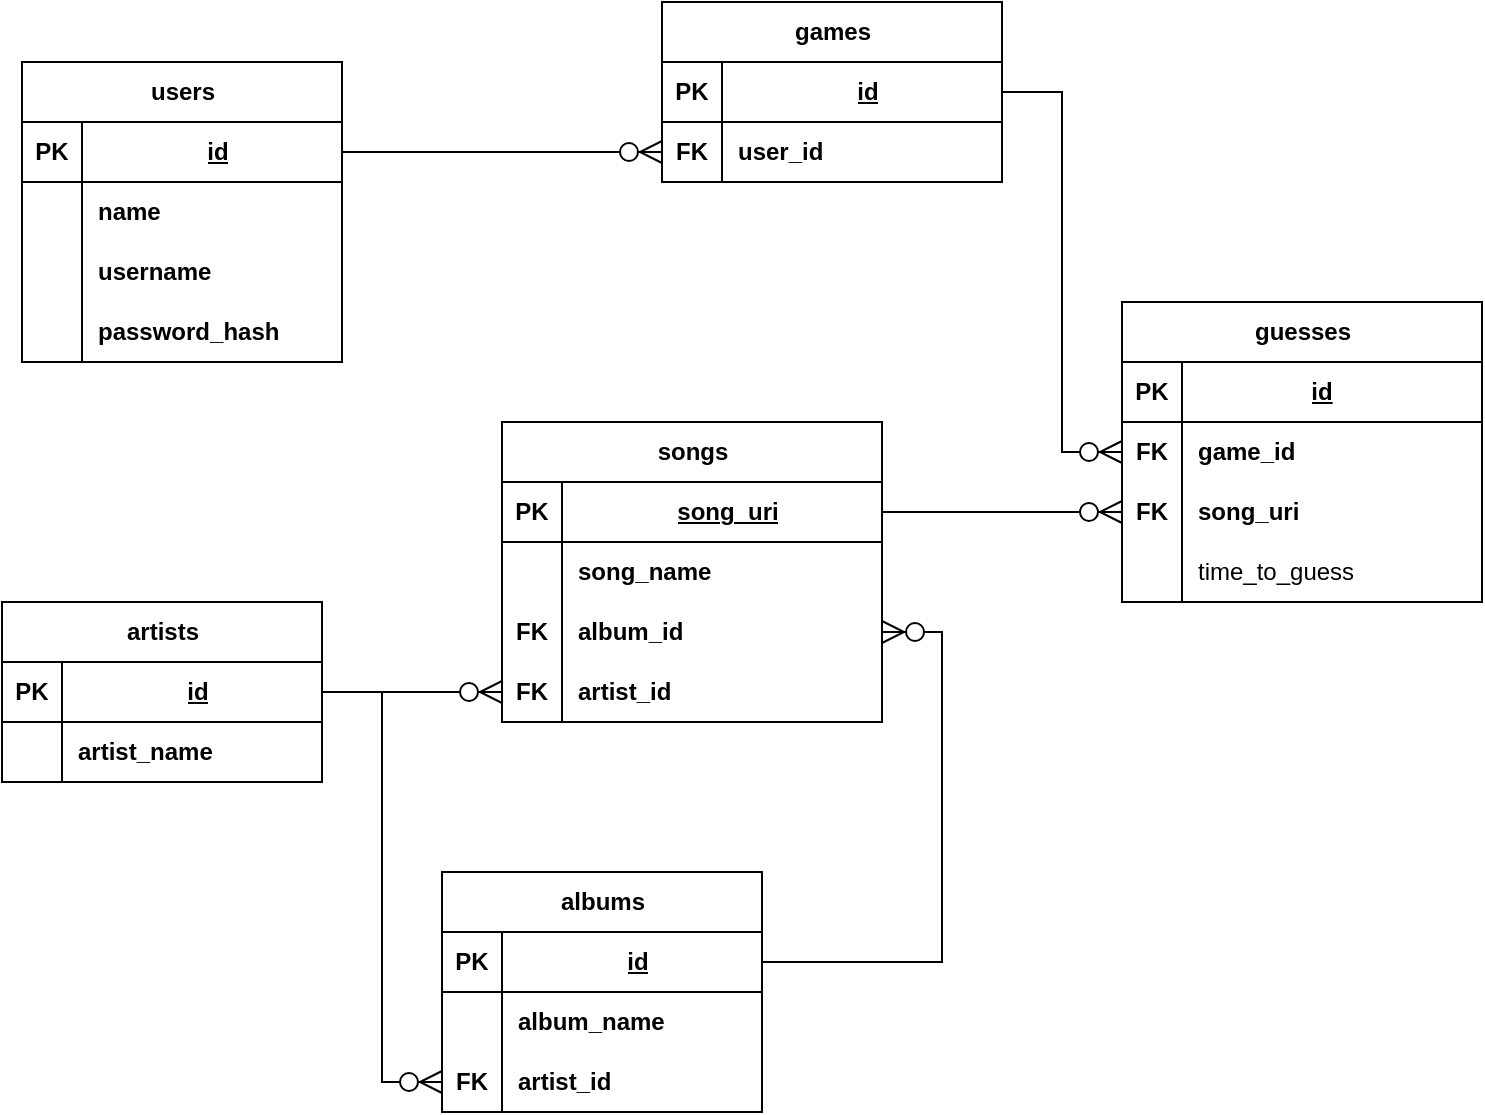 <mxfile version="22.1.5" type="github">
  <diagram name="Page-1" id="K5dZZsiUMun6BPB5yfz7">
    <mxGraphModel dx="1432" dy="822" grid="1" gridSize="10" guides="1" tooltips="1" connect="1" arrows="1" fold="1" page="1" pageScale="1" pageWidth="850" pageHeight="1100" math="0" shadow="0">
      <root>
        <mxCell id="0" />
        <mxCell id="1" parent="0" />
        <mxCell id="4XKXFeqBm1KNKSsifn-L-56" value="songs" style="shape=table;startSize=30;container=1;collapsible=1;childLayout=tableLayout;fixedRows=1;rowLines=0;fontStyle=1;align=center;resizeLast=1;html=1;flipV=0;flipH=0;" vertex="1" parent="1">
          <mxGeometry x="310" y="320" width="190" height="150" as="geometry" />
        </mxCell>
        <mxCell id="4XKXFeqBm1KNKSsifn-L-57" value="" style="shape=tableRow;horizontal=0;startSize=0;swimlaneHead=0;swimlaneBody=0;fillColor=none;collapsible=0;dropTarget=0;points=[[0,0.5],[1,0.5]];portConstraint=eastwest;top=0;left=0;right=0;bottom=1;" vertex="1" parent="4XKXFeqBm1KNKSsifn-L-56">
          <mxGeometry y="30" width="190" height="30" as="geometry" />
        </mxCell>
        <mxCell id="4XKXFeqBm1KNKSsifn-L-58" value="PK" style="shape=partialRectangle;connectable=0;fillColor=none;top=0;left=0;bottom=0;right=0;fontStyle=1;overflow=hidden;whiteSpace=wrap;html=1;" vertex="1" parent="4XKXFeqBm1KNKSsifn-L-57">
          <mxGeometry width="30" height="30" as="geometry">
            <mxRectangle width="30" height="30" as="alternateBounds" />
          </mxGeometry>
        </mxCell>
        <mxCell id="4XKXFeqBm1KNKSsifn-L-59" value="song_uri" style="shape=partialRectangle;connectable=0;fillColor=none;top=0;left=0;bottom=0;right=0;align=center;spacingLeft=6;fontStyle=5;overflow=hidden;whiteSpace=wrap;html=1;" vertex="1" parent="4XKXFeqBm1KNKSsifn-L-57">
          <mxGeometry x="30" width="160" height="30" as="geometry">
            <mxRectangle width="160" height="30" as="alternateBounds" />
          </mxGeometry>
        </mxCell>
        <mxCell id="4XKXFeqBm1KNKSsifn-L-60" value="" style="shape=tableRow;horizontal=0;startSize=0;swimlaneHead=0;swimlaneBody=0;fillColor=none;collapsible=0;dropTarget=0;points=[[0,0.5],[1,0.5]];portConstraint=eastwest;top=0;left=0;right=0;bottom=0;" vertex="1" parent="4XKXFeqBm1KNKSsifn-L-56">
          <mxGeometry y="60" width="190" height="30" as="geometry" />
        </mxCell>
        <mxCell id="4XKXFeqBm1KNKSsifn-L-61" value="" style="shape=partialRectangle;connectable=0;fillColor=none;top=0;left=0;bottom=0;right=0;editable=1;overflow=hidden;whiteSpace=wrap;html=1;" vertex="1" parent="4XKXFeqBm1KNKSsifn-L-60">
          <mxGeometry width="30" height="30" as="geometry">
            <mxRectangle width="30" height="30" as="alternateBounds" />
          </mxGeometry>
        </mxCell>
        <mxCell id="4XKXFeqBm1KNKSsifn-L-62" value="&lt;b&gt;song_name&lt;/b&gt;" style="shape=partialRectangle;connectable=0;fillColor=none;top=0;left=0;bottom=0;right=0;align=left;spacingLeft=6;overflow=hidden;whiteSpace=wrap;html=1;" vertex="1" parent="4XKXFeqBm1KNKSsifn-L-60">
          <mxGeometry x="30" width="160" height="30" as="geometry">
            <mxRectangle width="160" height="30" as="alternateBounds" />
          </mxGeometry>
        </mxCell>
        <mxCell id="4XKXFeqBm1KNKSsifn-L-66" value="" style="shape=tableRow;horizontal=0;startSize=0;swimlaneHead=0;swimlaneBody=0;fillColor=none;collapsible=0;dropTarget=0;points=[[0,0.5],[1,0.5]];portConstraint=eastwest;top=0;left=0;right=0;bottom=0;" vertex="1" parent="4XKXFeqBm1KNKSsifn-L-56">
          <mxGeometry y="90" width="190" height="30" as="geometry" />
        </mxCell>
        <mxCell id="4XKXFeqBm1KNKSsifn-L-67" value="&lt;b&gt;FK&lt;/b&gt;" style="shape=partialRectangle;connectable=0;fillColor=none;top=0;left=0;bottom=0;right=0;editable=1;overflow=hidden;whiteSpace=wrap;html=1;" vertex="1" parent="4XKXFeqBm1KNKSsifn-L-66">
          <mxGeometry width="30" height="30" as="geometry">
            <mxRectangle width="30" height="30" as="alternateBounds" />
          </mxGeometry>
        </mxCell>
        <mxCell id="4XKXFeqBm1KNKSsifn-L-68" value="&lt;b&gt;album_id&lt;/b&gt;" style="shape=partialRectangle;connectable=0;fillColor=none;top=0;left=0;bottom=0;right=0;align=left;spacingLeft=6;overflow=hidden;whiteSpace=wrap;html=1;" vertex="1" parent="4XKXFeqBm1KNKSsifn-L-66">
          <mxGeometry x="30" width="160" height="30" as="geometry">
            <mxRectangle width="160" height="30" as="alternateBounds" />
          </mxGeometry>
        </mxCell>
        <mxCell id="4XKXFeqBm1KNKSsifn-L-72" style="shape=tableRow;horizontal=0;startSize=0;swimlaneHead=0;swimlaneBody=0;fillColor=none;collapsible=0;dropTarget=0;points=[[0,0.5],[1,0.5]];portConstraint=eastwest;top=0;left=0;right=0;bottom=0;" vertex="1" parent="4XKXFeqBm1KNKSsifn-L-56">
          <mxGeometry y="120" width="190" height="30" as="geometry" />
        </mxCell>
        <mxCell id="4XKXFeqBm1KNKSsifn-L-73" value="&lt;b&gt;FK&lt;/b&gt;" style="shape=partialRectangle;connectable=0;fillColor=none;top=0;left=0;bottom=0;right=0;editable=1;overflow=hidden;whiteSpace=wrap;html=1;" vertex="1" parent="4XKXFeqBm1KNKSsifn-L-72">
          <mxGeometry width="30" height="30" as="geometry">
            <mxRectangle width="30" height="30" as="alternateBounds" />
          </mxGeometry>
        </mxCell>
        <mxCell id="4XKXFeqBm1KNKSsifn-L-74" value="&lt;b&gt;artist_id&lt;/b&gt;" style="shape=partialRectangle;connectable=0;fillColor=none;top=0;left=0;bottom=0;right=0;align=left;spacingLeft=6;overflow=hidden;whiteSpace=wrap;html=1;" vertex="1" parent="4XKXFeqBm1KNKSsifn-L-72">
          <mxGeometry x="30" width="160" height="30" as="geometry">
            <mxRectangle width="160" height="30" as="alternateBounds" />
          </mxGeometry>
        </mxCell>
        <mxCell id="hCqyl9gsuIPH7tGds2Zu-15" value="users" style="shape=table;startSize=30;container=1;collapsible=1;childLayout=tableLayout;fixedRows=1;rowLines=0;fontStyle=1;align=center;resizeLast=1;html=1;" parent="1" vertex="1">
          <mxGeometry x="70" y="140" width="160" height="150" as="geometry" />
        </mxCell>
        <mxCell id="hCqyl9gsuIPH7tGds2Zu-16" value="" style="shape=tableRow;horizontal=0;startSize=0;swimlaneHead=0;swimlaneBody=0;fillColor=none;collapsible=0;dropTarget=0;points=[[0,0.5],[1,0.5]];portConstraint=eastwest;top=0;left=0;right=0;bottom=1;" parent="hCqyl9gsuIPH7tGds2Zu-15" vertex="1">
          <mxGeometry y="30" width="160" height="30" as="geometry" />
        </mxCell>
        <mxCell id="hCqyl9gsuIPH7tGds2Zu-17" value="PK" style="shape=partialRectangle;connectable=0;fillColor=none;top=0;left=0;bottom=0;right=0;fontStyle=1;overflow=hidden;whiteSpace=wrap;html=1;" parent="hCqyl9gsuIPH7tGds2Zu-16" vertex="1">
          <mxGeometry width="30" height="30" as="geometry">
            <mxRectangle width="30" height="30" as="alternateBounds" />
          </mxGeometry>
        </mxCell>
        <mxCell id="hCqyl9gsuIPH7tGds2Zu-18" value="id" style="shape=partialRectangle;connectable=0;fillColor=none;top=0;left=0;bottom=0;right=0;align=center;spacingLeft=6;fontStyle=5;overflow=hidden;whiteSpace=wrap;html=1;" parent="hCqyl9gsuIPH7tGds2Zu-16" vertex="1">
          <mxGeometry x="30" width="130" height="30" as="geometry">
            <mxRectangle width="130" height="30" as="alternateBounds" />
          </mxGeometry>
        </mxCell>
        <mxCell id="hCqyl9gsuIPH7tGds2Zu-19" value="" style="shape=tableRow;horizontal=0;startSize=0;swimlaneHead=0;swimlaneBody=0;fillColor=none;collapsible=0;dropTarget=0;points=[[0,0.5],[1,0.5]];portConstraint=eastwest;top=0;left=0;right=0;bottom=0;" parent="hCqyl9gsuIPH7tGds2Zu-15" vertex="1">
          <mxGeometry y="60" width="160" height="30" as="geometry" />
        </mxCell>
        <mxCell id="hCqyl9gsuIPH7tGds2Zu-20" value="" style="shape=partialRectangle;connectable=0;fillColor=none;top=0;left=0;bottom=0;right=0;editable=1;overflow=hidden;whiteSpace=wrap;html=1;" parent="hCqyl9gsuIPH7tGds2Zu-19" vertex="1">
          <mxGeometry width="30" height="30" as="geometry">
            <mxRectangle width="30" height="30" as="alternateBounds" />
          </mxGeometry>
        </mxCell>
        <mxCell id="hCqyl9gsuIPH7tGds2Zu-21" value="&lt;b&gt;name&lt;/b&gt;" style="shape=partialRectangle;connectable=0;fillColor=none;top=0;left=0;bottom=0;right=0;align=left;spacingLeft=6;overflow=hidden;whiteSpace=wrap;html=1;" parent="hCqyl9gsuIPH7tGds2Zu-19" vertex="1">
          <mxGeometry x="30" width="130" height="30" as="geometry">
            <mxRectangle width="130" height="30" as="alternateBounds" />
          </mxGeometry>
        </mxCell>
        <mxCell id="hCqyl9gsuIPH7tGds2Zu-22" value="" style="shape=tableRow;horizontal=0;startSize=0;swimlaneHead=0;swimlaneBody=0;fillColor=none;collapsible=0;dropTarget=0;points=[[0,0.5],[1,0.5]];portConstraint=eastwest;top=0;left=0;right=0;bottom=0;" parent="hCqyl9gsuIPH7tGds2Zu-15" vertex="1">
          <mxGeometry y="90" width="160" height="30" as="geometry" />
        </mxCell>
        <mxCell id="hCqyl9gsuIPH7tGds2Zu-23" value="" style="shape=partialRectangle;connectable=0;fillColor=none;top=0;left=0;bottom=0;right=0;editable=1;overflow=hidden;whiteSpace=wrap;html=1;" parent="hCqyl9gsuIPH7tGds2Zu-22" vertex="1">
          <mxGeometry width="30" height="30" as="geometry">
            <mxRectangle width="30" height="30" as="alternateBounds" />
          </mxGeometry>
        </mxCell>
        <mxCell id="hCqyl9gsuIPH7tGds2Zu-24" value="&lt;b&gt;username&lt;/b&gt;" style="shape=partialRectangle;connectable=0;fillColor=none;top=0;left=0;bottom=0;right=0;align=left;spacingLeft=6;overflow=hidden;whiteSpace=wrap;html=1;" parent="hCqyl9gsuIPH7tGds2Zu-22" vertex="1">
          <mxGeometry x="30" width="130" height="30" as="geometry">
            <mxRectangle width="130" height="30" as="alternateBounds" />
          </mxGeometry>
        </mxCell>
        <mxCell id="hCqyl9gsuIPH7tGds2Zu-25" value="" style="shape=tableRow;horizontal=0;startSize=0;swimlaneHead=0;swimlaneBody=0;fillColor=none;collapsible=0;dropTarget=0;points=[[0,0.5],[1,0.5]];portConstraint=eastwest;top=0;left=0;right=0;bottom=0;" parent="hCqyl9gsuIPH7tGds2Zu-15" vertex="1">
          <mxGeometry y="120" width="160" height="30" as="geometry" />
        </mxCell>
        <mxCell id="hCqyl9gsuIPH7tGds2Zu-26" value="" style="shape=partialRectangle;connectable=0;fillColor=none;top=0;left=0;bottom=0;right=0;editable=1;overflow=hidden;whiteSpace=wrap;html=1;" parent="hCqyl9gsuIPH7tGds2Zu-25" vertex="1">
          <mxGeometry width="30" height="30" as="geometry">
            <mxRectangle width="30" height="30" as="alternateBounds" />
          </mxGeometry>
        </mxCell>
        <mxCell id="hCqyl9gsuIPH7tGds2Zu-27" value="&lt;b&gt;password_hash&lt;/b&gt;" style="shape=partialRectangle;connectable=0;fillColor=none;top=0;left=0;bottom=0;right=0;align=left;spacingLeft=6;overflow=hidden;whiteSpace=wrap;html=1;" parent="hCqyl9gsuIPH7tGds2Zu-25" vertex="1">
          <mxGeometry x="30" width="130" height="30" as="geometry">
            <mxRectangle width="130" height="30" as="alternateBounds" />
          </mxGeometry>
        </mxCell>
        <mxCell id="hCqyl9gsuIPH7tGds2Zu-29" value="games" style="shape=table;startSize=30;container=1;collapsible=1;childLayout=tableLayout;fixedRows=1;rowLines=0;fontStyle=1;align=center;resizeLast=1;html=1;" parent="1" vertex="1">
          <mxGeometry x="390" y="110" width="170" height="90" as="geometry" />
        </mxCell>
        <mxCell id="hCqyl9gsuIPH7tGds2Zu-30" value="" style="shape=tableRow;horizontal=0;startSize=0;swimlaneHead=0;swimlaneBody=0;fillColor=none;collapsible=0;dropTarget=0;points=[[0,0.5],[1,0.5]];portConstraint=eastwest;top=0;left=0;right=0;bottom=1;" parent="hCqyl9gsuIPH7tGds2Zu-29" vertex="1">
          <mxGeometry y="30" width="170" height="30" as="geometry" />
        </mxCell>
        <mxCell id="hCqyl9gsuIPH7tGds2Zu-31" value="PK" style="shape=partialRectangle;connectable=0;fillColor=none;top=0;left=0;bottom=0;right=0;fontStyle=1;overflow=hidden;whiteSpace=wrap;html=1;" parent="hCqyl9gsuIPH7tGds2Zu-30" vertex="1">
          <mxGeometry width="30" height="30" as="geometry">
            <mxRectangle width="30" height="30" as="alternateBounds" />
          </mxGeometry>
        </mxCell>
        <mxCell id="hCqyl9gsuIPH7tGds2Zu-32" value="id" style="shape=partialRectangle;connectable=0;fillColor=none;top=0;left=0;bottom=0;right=0;align=center;spacingLeft=6;fontStyle=5;overflow=hidden;whiteSpace=wrap;html=1;" parent="hCqyl9gsuIPH7tGds2Zu-30" vertex="1">
          <mxGeometry x="30" width="140" height="30" as="geometry">
            <mxRectangle width="140" height="30" as="alternateBounds" />
          </mxGeometry>
        </mxCell>
        <mxCell id="hCqyl9gsuIPH7tGds2Zu-85" value="" style="shape=tableRow;horizontal=0;startSize=0;swimlaneHead=0;swimlaneBody=0;fillColor=none;collapsible=0;dropTarget=0;points=[[0,0.5],[1,0.5]];portConstraint=eastwest;top=0;left=0;right=0;bottom=0;" parent="hCqyl9gsuIPH7tGds2Zu-29" vertex="1">
          <mxGeometry y="60" width="170" height="30" as="geometry" />
        </mxCell>
        <mxCell id="hCqyl9gsuIPH7tGds2Zu-86" value="&lt;b&gt;FK&lt;/b&gt;" style="shape=partialRectangle;connectable=0;fillColor=none;top=0;left=0;bottom=0;right=0;editable=1;overflow=hidden;whiteSpace=wrap;html=1;" parent="hCqyl9gsuIPH7tGds2Zu-85" vertex="1">
          <mxGeometry width="30" height="30" as="geometry">
            <mxRectangle width="30" height="30" as="alternateBounds" />
          </mxGeometry>
        </mxCell>
        <mxCell id="hCqyl9gsuIPH7tGds2Zu-87" value="&lt;b&gt;user_id&lt;/b&gt;" style="shape=partialRectangle;connectable=0;fillColor=none;top=0;left=0;bottom=0;right=0;align=left;spacingLeft=6;overflow=hidden;whiteSpace=wrap;html=1;" parent="hCqyl9gsuIPH7tGds2Zu-85" vertex="1">
          <mxGeometry x="30" width="140" height="30" as="geometry">
            <mxRectangle width="140" height="30" as="alternateBounds" />
          </mxGeometry>
        </mxCell>
        <mxCell id="4XKXFeqBm1KNKSsifn-L-15" value="artists" style="shape=table;startSize=30;container=1;collapsible=1;childLayout=tableLayout;fixedRows=1;rowLines=0;fontStyle=1;align=center;resizeLast=1;html=1;" vertex="1" parent="1">
          <mxGeometry x="60" y="410" width="160" height="90" as="geometry" />
        </mxCell>
        <mxCell id="4XKXFeqBm1KNKSsifn-L-16" value="" style="shape=tableRow;horizontal=0;startSize=0;swimlaneHead=0;swimlaneBody=0;fillColor=none;collapsible=0;dropTarget=0;points=[[0,0.5],[1,0.5]];portConstraint=eastwest;top=0;left=0;right=0;bottom=1;" vertex="1" parent="4XKXFeqBm1KNKSsifn-L-15">
          <mxGeometry y="30" width="160" height="30" as="geometry" />
        </mxCell>
        <mxCell id="4XKXFeqBm1KNKSsifn-L-17" value="PK" style="shape=partialRectangle;connectable=0;fillColor=none;top=0;left=0;bottom=0;right=0;fontStyle=1;overflow=hidden;whiteSpace=wrap;html=1;" vertex="1" parent="4XKXFeqBm1KNKSsifn-L-16">
          <mxGeometry width="30" height="30" as="geometry">
            <mxRectangle width="30" height="30" as="alternateBounds" />
          </mxGeometry>
        </mxCell>
        <mxCell id="4XKXFeqBm1KNKSsifn-L-18" value="id" style="shape=partialRectangle;connectable=0;fillColor=none;top=0;left=0;bottom=0;right=0;align=center;spacingLeft=6;fontStyle=5;overflow=hidden;whiteSpace=wrap;html=1;" vertex="1" parent="4XKXFeqBm1KNKSsifn-L-16">
          <mxGeometry x="30" width="130" height="30" as="geometry">
            <mxRectangle width="130" height="30" as="alternateBounds" />
          </mxGeometry>
        </mxCell>
        <mxCell id="4XKXFeqBm1KNKSsifn-L-19" value="" style="shape=tableRow;horizontal=0;startSize=0;swimlaneHead=0;swimlaneBody=0;fillColor=none;collapsible=0;dropTarget=0;points=[[0,0.5],[1,0.5]];portConstraint=eastwest;top=0;left=0;right=0;bottom=0;" vertex="1" parent="4XKXFeqBm1KNKSsifn-L-15">
          <mxGeometry y="60" width="160" height="30" as="geometry" />
        </mxCell>
        <mxCell id="4XKXFeqBm1KNKSsifn-L-20" value="" style="shape=partialRectangle;connectable=0;fillColor=none;top=0;left=0;bottom=0;right=0;editable=1;overflow=hidden;whiteSpace=wrap;html=1;" vertex="1" parent="4XKXFeqBm1KNKSsifn-L-19">
          <mxGeometry width="30" height="30" as="geometry">
            <mxRectangle width="30" height="30" as="alternateBounds" />
          </mxGeometry>
        </mxCell>
        <mxCell id="4XKXFeqBm1KNKSsifn-L-21" value="&lt;b&gt;artist_name&lt;/b&gt;" style="shape=partialRectangle;connectable=0;fillColor=none;top=0;left=0;bottom=0;right=0;align=left;spacingLeft=6;overflow=hidden;whiteSpace=wrap;html=1;" vertex="1" parent="4XKXFeqBm1KNKSsifn-L-19">
          <mxGeometry x="30" width="130" height="30" as="geometry">
            <mxRectangle width="130" height="30" as="alternateBounds" />
          </mxGeometry>
        </mxCell>
        <mxCell id="4XKXFeqBm1KNKSsifn-L-42" value="albums" style="shape=table;startSize=30;container=1;collapsible=1;childLayout=tableLayout;fixedRows=1;rowLines=0;fontStyle=1;align=center;resizeLast=1;html=1;" vertex="1" parent="1">
          <mxGeometry x="280" y="545" width="160" height="120" as="geometry" />
        </mxCell>
        <mxCell id="4XKXFeqBm1KNKSsifn-L-43" value="" style="shape=tableRow;horizontal=0;startSize=0;swimlaneHead=0;swimlaneBody=0;fillColor=none;collapsible=0;dropTarget=0;points=[[0,0.5],[1,0.5]];portConstraint=eastwest;top=0;left=0;right=0;bottom=1;" vertex="1" parent="4XKXFeqBm1KNKSsifn-L-42">
          <mxGeometry y="30" width="160" height="30" as="geometry" />
        </mxCell>
        <mxCell id="4XKXFeqBm1KNKSsifn-L-44" value="PK" style="shape=partialRectangle;connectable=0;fillColor=none;top=0;left=0;bottom=0;right=0;fontStyle=1;overflow=hidden;whiteSpace=wrap;html=1;" vertex="1" parent="4XKXFeqBm1KNKSsifn-L-43">
          <mxGeometry width="30" height="30" as="geometry">
            <mxRectangle width="30" height="30" as="alternateBounds" />
          </mxGeometry>
        </mxCell>
        <mxCell id="4XKXFeqBm1KNKSsifn-L-45" value="id" style="shape=partialRectangle;connectable=0;fillColor=none;top=0;left=0;bottom=0;right=0;align=center;spacingLeft=6;fontStyle=5;overflow=hidden;whiteSpace=wrap;html=1;" vertex="1" parent="4XKXFeqBm1KNKSsifn-L-43">
          <mxGeometry x="30" width="130" height="30" as="geometry">
            <mxRectangle width="130" height="30" as="alternateBounds" />
          </mxGeometry>
        </mxCell>
        <mxCell id="4XKXFeqBm1KNKSsifn-L-46" value="" style="shape=tableRow;horizontal=0;startSize=0;swimlaneHead=0;swimlaneBody=0;fillColor=none;collapsible=0;dropTarget=0;points=[[0,0.5],[1,0.5]];portConstraint=eastwest;top=0;left=0;right=0;bottom=0;" vertex="1" parent="4XKXFeqBm1KNKSsifn-L-42">
          <mxGeometry y="60" width="160" height="30" as="geometry" />
        </mxCell>
        <mxCell id="4XKXFeqBm1KNKSsifn-L-47" value="" style="shape=partialRectangle;connectable=0;fillColor=none;top=0;left=0;bottom=0;right=0;editable=1;overflow=hidden;whiteSpace=wrap;html=1;" vertex="1" parent="4XKXFeqBm1KNKSsifn-L-46">
          <mxGeometry width="30" height="30" as="geometry">
            <mxRectangle width="30" height="30" as="alternateBounds" />
          </mxGeometry>
        </mxCell>
        <mxCell id="4XKXFeqBm1KNKSsifn-L-48" value="&lt;b&gt;album_name&lt;/b&gt;" style="shape=partialRectangle;connectable=0;fillColor=none;top=0;left=0;bottom=0;right=0;align=left;spacingLeft=6;overflow=hidden;whiteSpace=wrap;html=1;" vertex="1" parent="4XKXFeqBm1KNKSsifn-L-46">
          <mxGeometry x="30" width="130" height="30" as="geometry">
            <mxRectangle width="130" height="30" as="alternateBounds" />
          </mxGeometry>
        </mxCell>
        <mxCell id="4XKXFeqBm1KNKSsifn-L-49" value="" style="shape=tableRow;horizontal=0;startSize=0;swimlaneHead=0;swimlaneBody=0;fillColor=none;collapsible=0;dropTarget=0;points=[[0,0.5],[1,0.5]];portConstraint=eastwest;top=0;left=0;right=0;bottom=0;" vertex="1" parent="4XKXFeqBm1KNKSsifn-L-42">
          <mxGeometry y="90" width="160" height="30" as="geometry" />
        </mxCell>
        <mxCell id="4XKXFeqBm1KNKSsifn-L-50" value="&lt;b&gt;FK&lt;/b&gt;" style="shape=partialRectangle;connectable=0;fillColor=none;top=0;left=0;bottom=0;right=0;editable=1;overflow=hidden;whiteSpace=wrap;html=1;" vertex="1" parent="4XKXFeqBm1KNKSsifn-L-49">
          <mxGeometry width="30" height="30" as="geometry">
            <mxRectangle width="30" height="30" as="alternateBounds" />
          </mxGeometry>
        </mxCell>
        <mxCell id="4XKXFeqBm1KNKSsifn-L-51" value="&lt;b&gt;artist_id&lt;/b&gt;" style="shape=partialRectangle;connectable=0;fillColor=none;top=0;left=0;bottom=0;right=0;align=left;spacingLeft=6;overflow=hidden;whiteSpace=wrap;html=1;" vertex="1" parent="4XKXFeqBm1KNKSsifn-L-49">
          <mxGeometry x="30" width="130" height="30" as="geometry">
            <mxRectangle width="130" height="30" as="alternateBounds" />
          </mxGeometry>
        </mxCell>
        <mxCell id="4XKXFeqBm1KNKSsifn-L-88" value="guesses" style="shape=table;startSize=30;container=1;collapsible=1;childLayout=tableLayout;fixedRows=1;rowLines=0;fontStyle=1;align=center;resizeLast=1;html=1;" vertex="1" parent="1">
          <mxGeometry x="620" y="260" width="180" height="150" as="geometry" />
        </mxCell>
        <mxCell id="4XKXFeqBm1KNKSsifn-L-89" value="" style="shape=tableRow;horizontal=0;startSize=0;swimlaneHead=0;swimlaneBody=0;fillColor=none;collapsible=0;dropTarget=0;points=[[0,0.5],[1,0.5]];portConstraint=eastwest;top=0;left=0;right=0;bottom=1;" vertex="1" parent="4XKXFeqBm1KNKSsifn-L-88">
          <mxGeometry y="30" width="180" height="30" as="geometry" />
        </mxCell>
        <mxCell id="4XKXFeqBm1KNKSsifn-L-90" value="PK" style="shape=partialRectangle;connectable=0;fillColor=none;top=0;left=0;bottom=0;right=0;fontStyle=1;overflow=hidden;whiteSpace=wrap;html=1;" vertex="1" parent="4XKXFeqBm1KNKSsifn-L-89">
          <mxGeometry width="30" height="30" as="geometry">
            <mxRectangle width="30" height="30" as="alternateBounds" />
          </mxGeometry>
        </mxCell>
        <mxCell id="4XKXFeqBm1KNKSsifn-L-91" value="id&lt;span style=&quot;white-space: pre;&quot;&gt;&#x9;&lt;/span&gt;" style="shape=partialRectangle;connectable=0;fillColor=none;top=0;left=0;bottom=0;right=0;align=center;spacingLeft=6;fontStyle=5;overflow=hidden;whiteSpace=wrap;html=1;" vertex="1" parent="4XKXFeqBm1KNKSsifn-L-89">
          <mxGeometry x="30" width="150" height="30" as="geometry">
            <mxRectangle width="150" height="30" as="alternateBounds" />
          </mxGeometry>
        </mxCell>
        <mxCell id="4XKXFeqBm1KNKSsifn-L-92" value="" style="shape=tableRow;horizontal=0;startSize=0;swimlaneHead=0;swimlaneBody=0;fillColor=none;collapsible=0;dropTarget=0;points=[[0,0.5],[1,0.5]];portConstraint=eastwest;top=0;left=0;right=0;bottom=0;" vertex="1" parent="4XKXFeqBm1KNKSsifn-L-88">
          <mxGeometry y="60" width="180" height="30" as="geometry" />
        </mxCell>
        <mxCell id="4XKXFeqBm1KNKSsifn-L-93" value="&lt;b&gt;FK&lt;/b&gt;" style="shape=partialRectangle;connectable=0;fillColor=none;top=0;left=0;bottom=0;right=0;editable=1;overflow=hidden;whiteSpace=wrap;html=1;" vertex="1" parent="4XKXFeqBm1KNKSsifn-L-92">
          <mxGeometry width="30" height="30" as="geometry">
            <mxRectangle width="30" height="30" as="alternateBounds" />
          </mxGeometry>
        </mxCell>
        <mxCell id="4XKXFeqBm1KNKSsifn-L-94" value="&lt;b&gt;game_id&lt;/b&gt;" style="shape=partialRectangle;connectable=0;fillColor=none;top=0;left=0;bottom=0;right=0;align=left;spacingLeft=6;overflow=hidden;whiteSpace=wrap;html=1;" vertex="1" parent="4XKXFeqBm1KNKSsifn-L-92">
          <mxGeometry x="30" width="150" height="30" as="geometry">
            <mxRectangle width="150" height="30" as="alternateBounds" />
          </mxGeometry>
        </mxCell>
        <mxCell id="4XKXFeqBm1KNKSsifn-L-95" value="" style="shape=tableRow;horizontal=0;startSize=0;swimlaneHead=0;swimlaneBody=0;fillColor=none;collapsible=0;dropTarget=0;points=[[0,0.5],[1,0.5]];portConstraint=eastwest;top=0;left=0;right=0;bottom=0;" vertex="1" parent="4XKXFeqBm1KNKSsifn-L-88">
          <mxGeometry y="90" width="180" height="30" as="geometry" />
        </mxCell>
        <mxCell id="4XKXFeqBm1KNKSsifn-L-96" value="&lt;b&gt;FK&lt;/b&gt;" style="shape=partialRectangle;connectable=0;fillColor=none;top=0;left=0;bottom=0;right=0;editable=1;overflow=hidden;whiteSpace=wrap;html=1;" vertex="1" parent="4XKXFeqBm1KNKSsifn-L-95">
          <mxGeometry width="30" height="30" as="geometry">
            <mxRectangle width="30" height="30" as="alternateBounds" />
          </mxGeometry>
        </mxCell>
        <mxCell id="4XKXFeqBm1KNKSsifn-L-97" value="&lt;b&gt;song_uri&lt;/b&gt;" style="shape=partialRectangle;connectable=0;fillColor=none;top=0;left=0;bottom=0;right=0;align=left;spacingLeft=6;overflow=hidden;whiteSpace=wrap;html=1;" vertex="1" parent="4XKXFeqBm1KNKSsifn-L-95">
          <mxGeometry x="30" width="150" height="30" as="geometry">
            <mxRectangle width="150" height="30" as="alternateBounds" />
          </mxGeometry>
        </mxCell>
        <mxCell id="4XKXFeqBm1KNKSsifn-L-98" value="" style="shape=tableRow;horizontal=0;startSize=0;swimlaneHead=0;swimlaneBody=0;fillColor=none;collapsible=0;dropTarget=0;points=[[0,0.5],[1,0.5]];portConstraint=eastwest;top=0;left=0;right=0;bottom=0;" vertex="1" parent="4XKXFeqBm1KNKSsifn-L-88">
          <mxGeometry y="120" width="180" height="30" as="geometry" />
        </mxCell>
        <mxCell id="4XKXFeqBm1KNKSsifn-L-99" value="" style="shape=partialRectangle;connectable=0;fillColor=none;top=0;left=0;bottom=0;right=0;editable=1;overflow=hidden;whiteSpace=wrap;html=1;" vertex="1" parent="4XKXFeqBm1KNKSsifn-L-98">
          <mxGeometry width="30" height="30" as="geometry">
            <mxRectangle width="30" height="30" as="alternateBounds" />
          </mxGeometry>
        </mxCell>
        <mxCell id="4XKXFeqBm1KNKSsifn-L-100" value="time_to_guess" style="shape=partialRectangle;connectable=0;fillColor=none;top=0;left=0;bottom=0;right=0;align=left;spacingLeft=6;overflow=hidden;whiteSpace=wrap;html=1;" vertex="1" parent="4XKXFeqBm1KNKSsifn-L-98">
          <mxGeometry x="30" width="150" height="30" as="geometry">
            <mxRectangle width="150" height="30" as="alternateBounds" />
          </mxGeometry>
        </mxCell>
        <mxCell id="4XKXFeqBm1KNKSsifn-L-104" value="" style="edgeStyle=entityRelationEdgeStyle;fontSize=12;html=1;endArrow=ERzeroToMany;endFill=1;rounded=0;exitX=1;exitY=0.5;exitDx=0;exitDy=0;endSize=9;" edge="1" parent="1" source="hCqyl9gsuIPH7tGds2Zu-16" target="hCqyl9gsuIPH7tGds2Zu-85">
          <mxGeometry width="100" height="100" relative="1" as="geometry">
            <mxPoint x="450" y="390" as="sourcePoint" />
            <mxPoint x="550" y="290" as="targetPoint" />
          </mxGeometry>
        </mxCell>
        <mxCell id="4XKXFeqBm1KNKSsifn-L-105" value="" style="edgeStyle=entityRelationEdgeStyle;fontSize=12;html=1;endArrow=ERzeroToMany;endFill=1;rounded=0;endSize=9;" edge="1" parent="1" source="hCqyl9gsuIPH7tGds2Zu-30" target="4XKXFeqBm1KNKSsifn-L-92">
          <mxGeometry width="100" height="100" relative="1" as="geometry">
            <mxPoint x="450" y="390" as="sourcePoint" />
            <mxPoint x="550" y="290" as="targetPoint" />
          </mxGeometry>
        </mxCell>
        <mxCell id="4XKXFeqBm1KNKSsifn-L-107" value="" style="edgeStyle=entityRelationEdgeStyle;fontSize=12;html=1;endArrow=ERzeroToMany;endFill=1;rounded=0;endSize=9;" edge="1" parent="1" source="4XKXFeqBm1KNKSsifn-L-16" target="4XKXFeqBm1KNKSsifn-L-49">
          <mxGeometry width="100" height="100" relative="1" as="geometry">
            <mxPoint x="-30" y="440" as="sourcePoint" />
            <mxPoint x="90" y="265" as="targetPoint" />
            <Array as="points">
              <mxPoint x="220" y="570" />
              <mxPoint x="190" y="540" />
              <mxPoint x="210" y="530" />
            </Array>
          </mxGeometry>
        </mxCell>
        <mxCell id="4XKXFeqBm1KNKSsifn-L-108" value="" style="edgeStyle=entityRelationEdgeStyle;fontSize=12;html=1;endArrow=ERzeroToMany;endFill=1;rounded=0;endSize=9;" edge="1" parent="1" source="4XKXFeqBm1KNKSsifn-L-43" target="4XKXFeqBm1KNKSsifn-L-66">
          <mxGeometry width="100" height="100" relative="1" as="geometry">
            <mxPoint x="420" y="395" as="sourcePoint" />
            <mxPoint x="520" y="295" as="targetPoint" />
          </mxGeometry>
        </mxCell>
        <mxCell id="4XKXFeqBm1KNKSsifn-L-109" value="" style="edgeStyle=entityRelationEdgeStyle;fontSize=12;html=1;endArrow=ERzeroToMany;endFill=1;rounded=0;endSize=9;" edge="1" parent="1" source="4XKXFeqBm1KNKSsifn-L-16" target="4XKXFeqBm1KNKSsifn-L-72">
          <mxGeometry width="100" height="100" relative="1" as="geometry">
            <mxPoint x="220" y="420" as="sourcePoint" />
            <mxPoint x="220" y="640" as="targetPoint" />
          </mxGeometry>
        </mxCell>
        <mxCell id="4XKXFeqBm1KNKSsifn-L-111" value="" style="edgeStyle=entityRelationEdgeStyle;fontSize=12;html=1;endArrow=ERzeroToMany;endFill=1;rounded=0;endSize=9;" edge="1" parent="1" source="4XKXFeqBm1KNKSsifn-L-57" target="4XKXFeqBm1KNKSsifn-L-95">
          <mxGeometry width="100" height="100" relative="1" as="geometry">
            <mxPoint x="580" y="470" as="sourcePoint" />
            <mxPoint x="590" y="740" as="targetPoint" />
          </mxGeometry>
        </mxCell>
      </root>
    </mxGraphModel>
  </diagram>
</mxfile>

